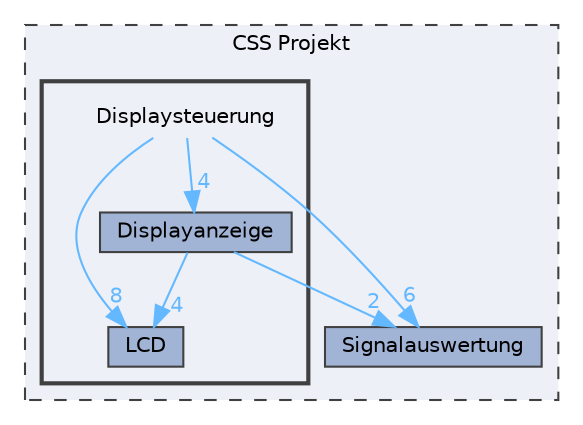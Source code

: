digraph "C:/Users/GRAUMKLI/Desktop/Studienarbeit 2/CSS Projekt/Displaysteuerung"
{
 // LATEX_PDF_SIZE
  bgcolor="transparent";
  edge [fontname=Helvetica,fontsize=10,labelfontname=Helvetica,labelfontsize=10];
  node [fontname=Helvetica,fontsize=10,shape=box,height=0.2,width=0.4];
  compound=true
  subgraph clusterdir_ca7a1b77cfd2673c4424c3db2161a503 {
    graph [ bgcolor="#edf0f7", pencolor="grey25", label="CSS Projekt", fontname=Helvetica,fontsize=10 style="filled,dashed", URL="dir_ca7a1b77cfd2673c4424c3db2161a503.html",tooltip=""]
  dir_e40793d72b4f54c5301800e9835537c6 [label="Signalauswertung", fillcolor="#a2b4d6", color="grey25", style="filled", URL="dir_e40793d72b4f54c5301800e9835537c6.html",tooltip=""];
  subgraph clusterdir_85b1001e7d47172fd15624e824859051 {
    graph [ bgcolor="#edf0f7", pencolor="grey25", label="", fontname=Helvetica,fontsize=10 style="filled,bold", URL="dir_85b1001e7d47172fd15624e824859051.html",tooltip=""]
    dir_85b1001e7d47172fd15624e824859051 [shape=plaintext, label="Displaysteuerung"];
  dir_25cdeaaf985afaa80089cf33e1a34bbd [label="Displayanzeige", fillcolor="#a2b4d6", color="grey25", style="filled", URL="dir_25cdeaaf985afaa80089cf33e1a34bbd.html",tooltip=""];
  dir_52d664cfb7403a56be6c01eb3f976a58 [label="LCD", fillcolor="#a2b4d6", color="grey25", style="filled", URL="dir_52d664cfb7403a56be6c01eb3f976a58.html",tooltip=""];
  }
  }
  dir_85b1001e7d47172fd15624e824859051->dir_25cdeaaf985afaa80089cf33e1a34bbd [headlabel="4", labeldistance=1.5 headhref="dir_000005_000003.html" color="steelblue1" fontcolor="steelblue1"];
  dir_85b1001e7d47172fd15624e824859051->dir_52d664cfb7403a56be6c01eb3f976a58 [headlabel="8", labeldistance=1.5 headhref="dir_000005_000007.html" color="steelblue1" fontcolor="steelblue1"];
  dir_85b1001e7d47172fd15624e824859051->dir_e40793d72b4f54c5301800e9835537c6 [headlabel="6", labeldistance=1.5 headhref="dir_000005_000009.html" color="steelblue1" fontcolor="steelblue1"];
  dir_25cdeaaf985afaa80089cf33e1a34bbd->dir_52d664cfb7403a56be6c01eb3f976a58 [headlabel="4", labeldistance=1.5 headhref="dir_000003_000007.html" color="steelblue1" fontcolor="steelblue1"];
  dir_25cdeaaf985afaa80089cf33e1a34bbd->dir_e40793d72b4f54c5301800e9835537c6 [headlabel="2", labeldistance=1.5 headhref="dir_000003_000009.html" color="steelblue1" fontcolor="steelblue1"];
}
